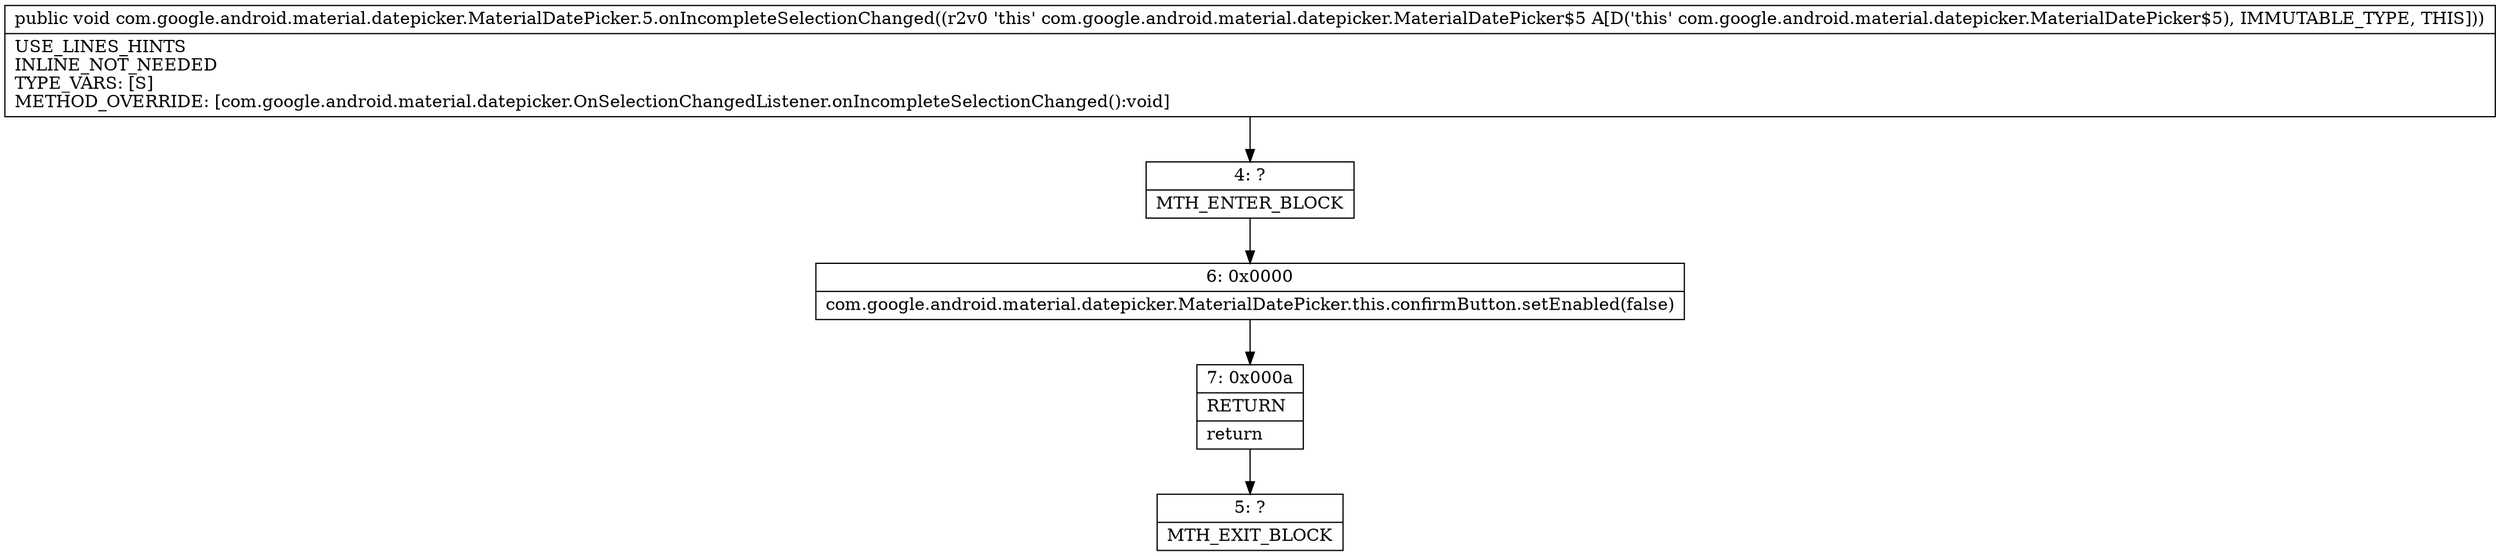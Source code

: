 digraph "CFG forcom.google.android.material.datepicker.MaterialDatePicker.5.onIncompleteSelectionChanged()V" {
Node_4 [shape=record,label="{4\:\ ?|MTH_ENTER_BLOCK\l}"];
Node_6 [shape=record,label="{6\:\ 0x0000|com.google.android.material.datepicker.MaterialDatePicker.this.confirmButton.setEnabled(false)\l}"];
Node_7 [shape=record,label="{7\:\ 0x000a|RETURN\l|return\l}"];
Node_5 [shape=record,label="{5\:\ ?|MTH_EXIT_BLOCK\l}"];
MethodNode[shape=record,label="{public void com.google.android.material.datepicker.MaterialDatePicker.5.onIncompleteSelectionChanged((r2v0 'this' com.google.android.material.datepicker.MaterialDatePicker$5 A[D('this' com.google.android.material.datepicker.MaterialDatePicker$5), IMMUTABLE_TYPE, THIS]))  | USE_LINES_HINTS\lINLINE_NOT_NEEDED\lTYPE_VARS: [S]\lMETHOD_OVERRIDE: [com.google.android.material.datepicker.OnSelectionChangedListener.onIncompleteSelectionChanged():void]\l}"];
MethodNode -> Node_4;Node_4 -> Node_6;
Node_6 -> Node_7;
Node_7 -> Node_5;
}

